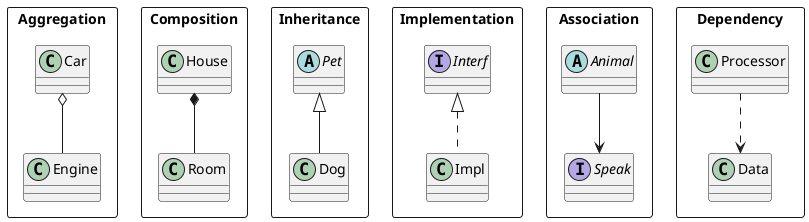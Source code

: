@startuml

package Aggregation <<Rectangle>> {
    Car o-- Engine
}

package Composition <<Rectangle>> {
    House *-- Room
}

package Inheritance <<Rectangle>> {
    Abstract Pet
    Pet <|-- Dog
}

package Implementation <<Rectangle>> {
    Interface Interf
    Interf <|.. Impl
}

package Association <<Rectangle>> {
    Interface Speak
    Abstract Animal
    Animal --> Speak
}

package Dependency <<Rectangle>> {
    Processor ..> Data
}

@enduml